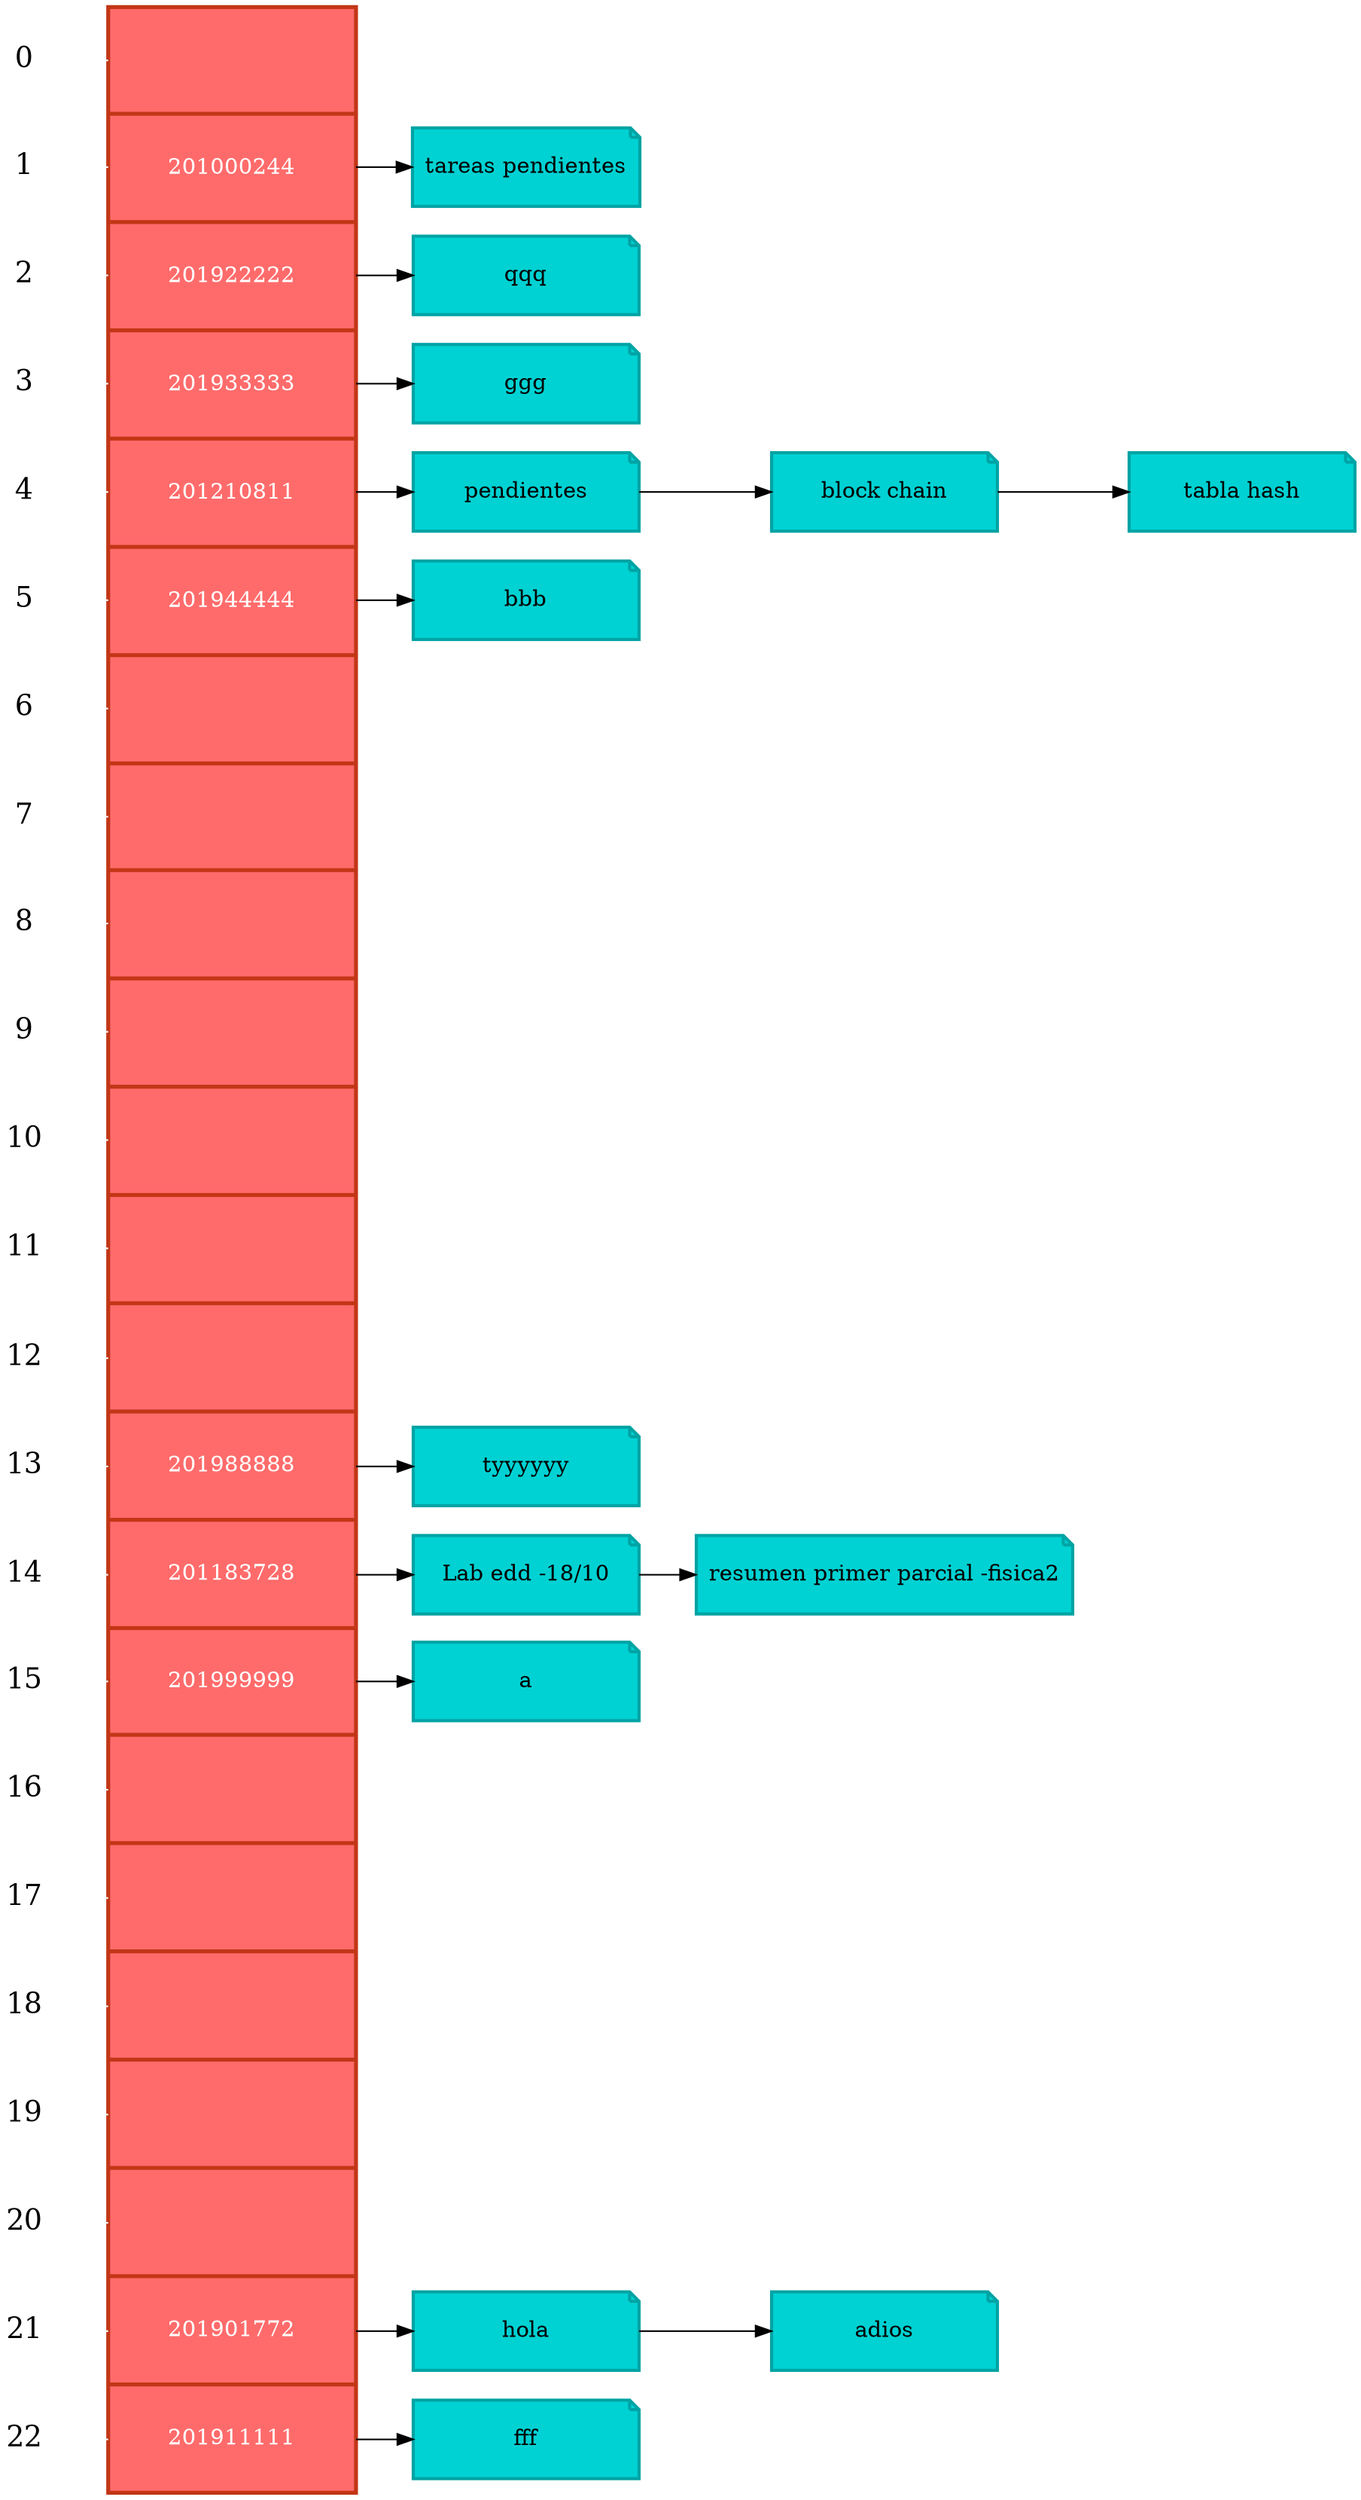 digraph G {
        nodesep=.05;
        rankdir=LR;
        node [shape=record color="#c23616" style = "filled" fillcolor = "#ff6b6b" fontcolor=white penwidth=2.5 width = 2.2];		

node0 [label = "<f0> |<f1>201000244|<f2>201922222|<f3>201933333|<f4>201210811|<f5>201944444|<f6> |<f7> |<f8> |<f9> |<f10> |<f11> |<f12> |<f13>201988888|<f14>201183728|<f15>201999999|<f16> |<f17> |<f18> |<f19> |<f20> |<f21>201901772|<f22>201911111" height=22];
a0[label="0 "shape=plain fillcolor=white fontcolor=black fontsize=18]
a0 -> node0:f0 [dir=none color=white]
a1[label="1 "shape=plain fillcolor=white fontcolor=black fontsize=18]
a1 -> node0:f1 [dir=none color=white]
a2[label="2 "shape=plain fillcolor=white fontcolor=black fontsize=18]
a2 -> node0:f2 [dir=none color=white]
a3[label="3 "shape=plain fillcolor=white fontcolor=black fontsize=18]
a3 -> node0:f3 [dir=none color=white]
a4[label="4 "shape=plain fillcolor=white fontcolor=black fontsize=18]
a4 -> node0:f4 [dir=none color=white]
a5[label="5 "shape=plain fillcolor=white fontcolor=black fontsize=18]
a5 -> node0:f5 [dir=none color=white]
a6[label="6 "shape=plain fillcolor=white fontcolor=black fontsize=18]
a6 -> node0:f6 [dir=none color=white]
a7[label="7 "shape=plain fillcolor=white fontcolor=black fontsize=18]
a7 -> node0:f7 [dir=none color=white]
a8[label="8 "shape=plain fillcolor=white fontcolor=black fontsize=18]
a8 -> node0:f8 [dir=none color=white]
a9[label="9 "shape=plain fillcolor=white fontcolor=black fontsize=18]
a9 -> node0:f9 [dir=none color=white]
a10[label="10 "shape=plain fillcolor=white fontcolor=black fontsize=18]
a10 -> node0:f10 [dir=none color=white]
a11[label="11 "shape=plain fillcolor=white fontcolor=black fontsize=18]
a11 -> node0:f11 [dir=none color=white]
a12[label="12 "shape=plain fillcolor=white fontcolor=black fontsize=18]
a12 -> node0:f12 [dir=none color=white]
a13[label="13 "shape=plain fillcolor=white fontcolor=black fontsize=18]
a13 -> node0:f13 [dir=none color=white]
a14[label="14 "shape=plain fillcolor=white fontcolor=black fontsize=18]
a14 -> node0:f14 [dir=none color=white]
a15[label="15 "shape=plain fillcolor=white fontcolor=black fontsize=18]
a15 -> node0:f15 [dir=none color=white]
a16[label="16 "shape=plain fillcolor=white fontcolor=black fontsize=18]
a16 -> node0:f16 [dir=none color=white]
a17[label="17 "shape=plain fillcolor=white fontcolor=black fontsize=18]
a17 -> node0:f17 [dir=none color=white]
a18[label="18 "shape=plain fillcolor=white fontcolor=black fontsize=18]
a18 -> node0:f18 [dir=none color=white]
a19[label="19 "shape=plain fillcolor=white fontcolor=black fontsize=18]
a19 -> node0:f19 [dir=none color=white]
a20[label="20 "shape=plain fillcolor=white fontcolor=black fontsize=18]
a20 -> node0:f20 [dir=none color=white]
a21[label="21 "shape=plain fillcolor=white fontcolor=black fontsize=18]
a21 -> node0:f21 [dir=none color=white]
a22[label="22 "shape=plain fillcolor=white fontcolor=black fontsize=18]
a22 -> node0:f22 [dir=none color=white]		
node [shape=note color="#01a3a4" width = 2 height=0.7 style = filled fillcolor = "#00d2d3" fontcolor=black penwidth=2];		
node11 [label = "tareas pendientes"];		
node21 [label = "qqq"];		
node31 [label = "ggg"];		
node41 [label = "pendientes"];		
node42 [label = "block chain"];		
node43 [label = "tabla hash"];		
node51 [label = "bbb"];		
node131 [label = "tyyyyyy"];		
node141 [label = "Lab edd -18/10"];		
node142 [label = "resumen primer parcial -fisica2"];		
node151 [label = "a"];		
node211 [label = "hola"];		
node212 [label = "adios"];		
node221 [label = "fff"];		
node0:f1 -> node11		
node0:f2 -> node21		
node0:f3 -> node31		
node0:f4 -> node41		
node41 -> node42		
node42 -> node43		
node0:f5 -> node51		
node0:f13 -> node131		
node0:f14 -> node141		
node141 -> node142		
node0:f15 -> node151		
node0:f21 -> node211		
node211 -> node212		
node0:f22 -> node221
}